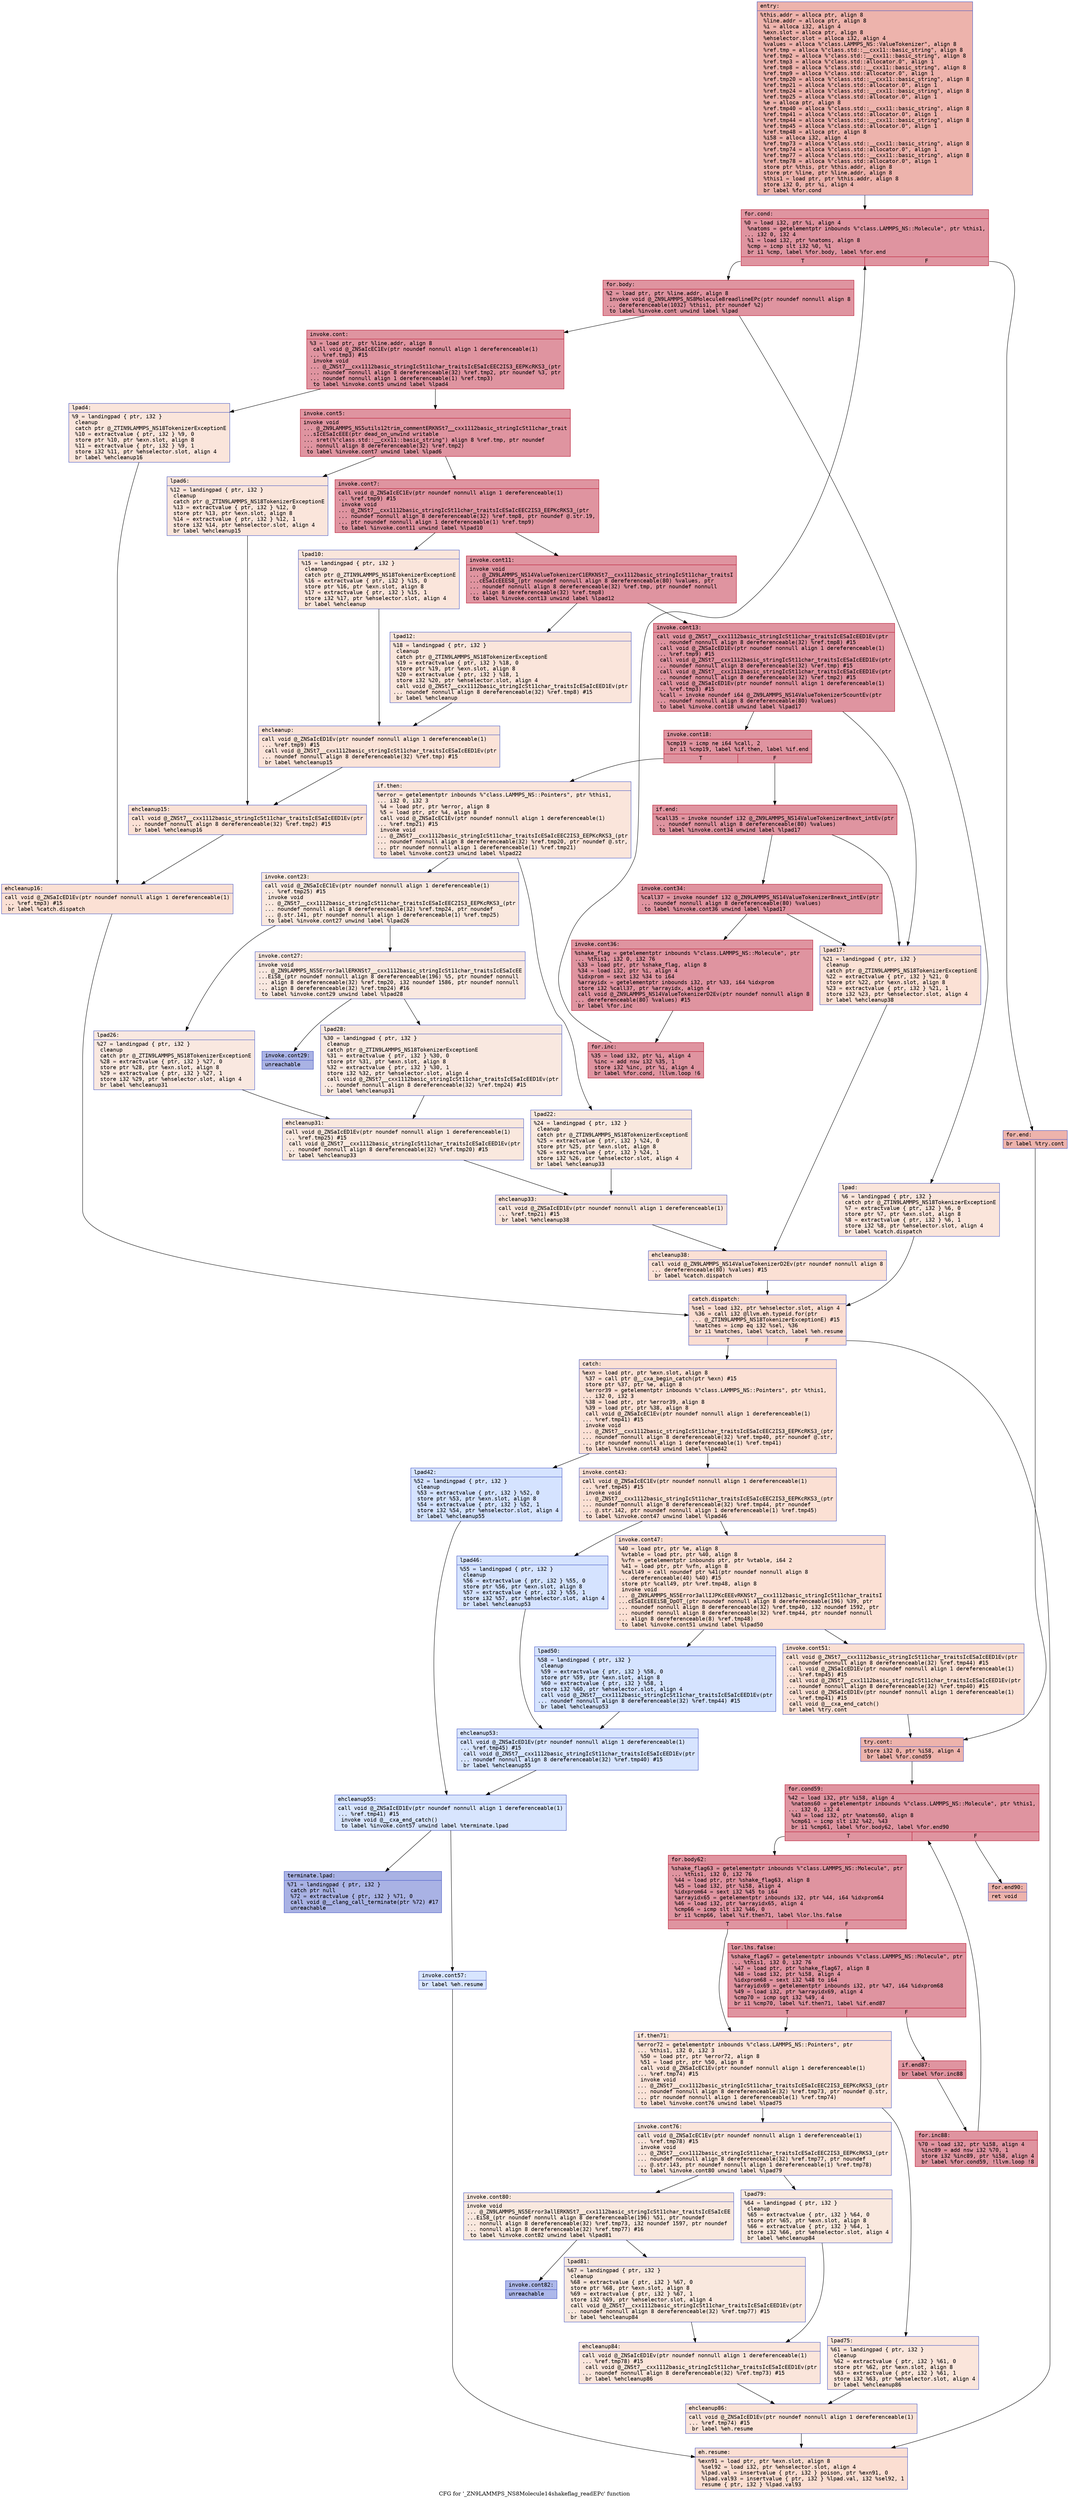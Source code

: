 digraph "CFG for '_ZN9LAMMPS_NS8Molecule14shakeflag_readEPc' function" {
	label="CFG for '_ZN9LAMMPS_NS8Molecule14shakeflag_readEPc' function";

	Node0x558e60a85a40 [shape=record,color="#3d50c3ff", style=filled, fillcolor="#d6524470" fontname="Courier",label="{entry:\l|  %this.addr = alloca ptr, align 8\l  %line.addr = alloca ptr, align 8\l  %i = alloca i32, align 4\l  %exn.slot = alloca ptr, align 8\l  %ehselector.slot = alloca i32, align 4\l  %values = alloca %\"class.LAMMPS_NS::ValueTokenizer\", align 8\l  %ref.tmp = alloca %\"class.std::__cxx11::basic_string\", align 8\l  %ref.tmp2 = alloca %\"class.std::__cxx11::basic_string\", align 8\l  %ref.tmp3 = alloca %\"class.std::allocator.0\", align 1\l  %ref.tmp8 = alloca %\"class.std::__cxx11::basic_string\", align 8\l  %ref.tmp9 = alloca %\"class.std::allocator.0\", align 1\l  %ref.tmp20 = alloca %\"class.std::__cxx11::basic_string\", align 8\l  %ref.tmp21 = alloca %\"class.std::allocator.0\", align 1\l  %ref.tmp24 = alloca %\"class.std::__cxx11::basic_string\", align 8\l  %ref.tmp25 = alloca %\"class.std::allocator.0\", align 1\l  %e = alloca ptr, align 8\l  %ref.tmp40 = alloca %\"class.std::__cxx11::basic_string\", align 8\l  %ref.tmp41 = alloca %\"class.std::allocator.0\", align 1\l  %ref.tmp44 = alloca %\"class.std::__cxx11::basic_string\", align 8\l  %ref.tmp45 = alloca %\"class.std::allocator.0\", align 1\l  %ref.tmp48 = alloca ptr, align 8\l  %i58 = alloca i32, align 4\l  %ref.tmp73 = alloca %\"class.std::__cxx11::basic_string\", align 8\l  %ref.tmp74 = alloca %\"class.std::allocator.0\", align 1\l  %ref.tmp77 = alloca %\"class.std::__cxx11::basic_string\", align 8\l  %ref.tmp78 = alloca %\"class.std::allocator.0\", align 1\l  store ptr %this, ptr %this.addr, align 8\l  store ptr %line, ptr %line.addr, align 8\l  %this1 = load ptr, ptr %this.addr, align 8\l  store i32 0, ptr %i, align 4\l  br label %for.cond\l}"];
	Node0x558e60a85a40 -> Node0x558e60a8ee50[tooltip="entry -> for.cond\nProbability 100.00%" ];
	Node0x558e60a8ee50 [shape=record,color="#b70d28ff", style=filled, fillcolor="#b70d2870" fontname="Courier",label="{for.cond:\l|  %0 = load i32, ptr %i, align 4\l  %natoms = getelementptr inbounds %\"class.LAMMPS_NS::Molecule\", ptr %this1,\l... i32 0, i32 4\l  %1 = load i32, ptr %natoms, align 8\l  %cmp = icmp slt i32 %0, %1\l  br i1 %cmp, label %for.body, label %for.end\l|{<s0>T|<s1>F}}"];
	Node0x558e60a8ee50:s0 -> Node0x558e60a8f1d0[tooltip="for.cond -> for.body\nProbability 96.88%" ];
	Node0x558e60a8ee50:s1 -> Node0x558e60a8f250[tooltip="for.cond -> for.end\nProbability 3.12%" ];
	Node0x558e60a8f1d0 [shape=record,color="#b70d28ff", style=filled, fillcolor="#b70d2870" fontname="Courier",label="{for.body:\l|  %2 = load ptr, ptr %line.addr, align 8\l  invoke void @_ZN9LAMMPS_NS8Molecule8readlineEPc(ptr noundef nonnull align 8\l... dereferenceable(1032) %this1, ptr noundef %2)\l          to label %invoke.cont unwind label %lpad\l}"];
	Node0x558e60a8f1d0 -> Node0x558e60a8f420[tooltip="for.body -> invoke.cont\nProbability 100.00%" ];
	Node0x558e60a8f1d0 -> Node0x558e60a8f4a0[tooltip="for.body -> lpad\nProbability 0.00%" ];
	Node0x558e60a8f420 [shape=record,color="#b70d28ff", style=filled, fillcolor="#b70d2870" fontname="Courier",label="{invoke.cont:\l|  %3 = load ptr, ptr %line.addr, align 8\l  call void @_ZNSaIcEC1Ev(ptr noundef nonnull align 1 dereferenceable(1)\l... %ref.tmp3) #15\l  invoke void\l... @_ZNSt7__cxx1112basic_stringIcSt11char_traitsIcESaIcEEC2IS3_EEPKcRKS3_(ptr\l... noundef nonnull align 8 dereferenceable(32) %ref.tmp2, ptr noundef %3, ptr\l... noundef nonnull align 1 dereferenceable(1) %ref.tmp3)\l          to label %invoke.cont5 unwind label %lpad4\l}"];
	Node0x558e60a8f420 -> Node0x558e60a8f890[tooltip="invoke.cont -> invoke.cont5\nProbability 100.00%" ];
	Node0x558e60a8f420 -> Node0x558e60a8f8e0[tooltip="invoke.cont -> lpad4\nProbability 0.00%" ];
	Node0x558e60a8f890 [shape=record,color="#b70d28ff", style=filled, fillcolor="#b70d2870" fontname="Courier",label="{invoke.cont5:\l|  invoke void\l... @_ZN9LAMMPS_NS5utils12trim_commentERKNSt7__cxx1112basic_stringIcSt11char_trait\l...sIcESaIcEEE(ptr dead_on_unwind writable\l... sret(%\"class.std::__cxx11::basic_string\") align 8 %ref.tmp, ptr noundef\l... nonnull align 8 dereferenceable(32) %ref.tmp2)\l          to label %invoke.cont7 unwind label %lpad6\l}"];
	Node0x558e60a8f890 -> Node0x558e60a8f840[tooltip="invoke.cont5 -> invoke.cont7\nProbability 100.00%" ];
	Node0x558e60a8f890 -> Node0x558e60a8fb50[tooltip="invoke.cont5 -> lpad6\nProbability 0.00%" ];
	Node0x558e60a8f840 [shape=record,color="#b70d28ff", style=filled, fillcolor="#b70d2870" fontname="Courier",label="{invoke.cont7:\l|  call void @_ZNSaIcEC1Ev(ptr noundef nonnull align 1 dereferenceable(1)\l... %ref.tmp9) #15\l  invoke void\l... @_ZNSt7__cxx1112basic_stringIcSt11char_traitsIcESaIcEEC2IS3_EEPKcRKS3_(ptr\l... noundef nonnull align 8 dereferenceable(32) %ref.tmp8, ptr noundef @.str.19,\l... ptr noundef nonnull align 1 dereferenceable(1) %ref.tmp9)\l          to label %invoke.cont11 unwind label %lpad10\l}"];
	Node0x558e60a8f840 -> Node0x558e60a8ff20[tooltip="invoke.cont7 -> invoke.cont11\nProbability 100.00%" ];
	Node0x558e60a8f840 -> Node0x558e60a8ffa0[tooltip="invoke.cont7 -> lpad10\nProbability 0.00%" ];
	Node0x558e60a8ff20 [shape=record,color="#b70d28ff", style=filled, fillcolor="#b70d2870" fontname="Courier",label="{invoke.cont11:\l|  invoke void\l... @_ZN9LAMMPS_NS14ValueTokenizerC1ERKNSt7__cxx1112basic_stringIcSt11char_traitsI\l...cESaIcEEES8_(ptr noundef nonnull align 8 dereferenceable(80) %values, ptr\l... noundef nonnull align 8 dereferenceable(32) %ref.tmp, ptr noundef nonnull\l... align 8 dereferenceable(32) %ref.tmp8)\l          to label %invoke.cont13 unwind label %lpad12\l}"];
	Node0x558e60a8ff20 -> Node0x558e60a8fed0[tooltip="invoke.cont11 -> invoke.cont13\nProbability 100.00%" ];
	Node0x558e60a8ff20 -> Node0x558e60a90230[tooltip="invoke.cont11 -> lpad12\nProbability 0.00%" ];
	Node0x558e60a8fed0 [shape=record,color="#b70d28ff", style=filled, fillcolor="#b70d2870" fontname="Courier",label="{invoke.cont13:\l|  call void @_ZNSt7__cxx1112basic_stringIcSt11char_traitsIcESaIcEED1Ev(ptr\l... noundef nonnull align 8 dereferenceable(32) %ref.tmp8) #15\l  call void @_ZNSaIcED1Ev(ptr noundef nonnull align 1 dereferenceable(1)\l... %ref.tmp9) #15\l  call void @_ZNSt7__cxx1112basic_stringIcSt11char_traitsIcESaIcEED1Ev(ptr\l... noundef nonnull align 8 dereferenceable(32) %ref.tmp) #15\l  call void @_ZNSt7__cxx1112basic_stringIcSt11char_traitsIcESaIcEED1Ev(ptr\l... noundef nonnull align 8 dereferenceable(32) %ref.tmp2) #15\l  call void @_ZNSaIcED1Ev(ptr noundef nonnull align 1 dereferenceable(1)\l... %ref.tmp3) #15\l  %call = invoke noundef i64 @_ZN9LAMMPS_NS14ValueTokenizer5countEv(ptr\l... noundef nonnull align 8 dereferenceable(80) %values)\l          to label %invoke.cont18 unwind label %lpad17\l}"];
	Node0x558e60a8fed0 -> Node0x558e60a909d0[tooltip="invoke.cont13 -> invoke.cont18\nProbability 100.00%" ];
	Node0x558e60a8fed0 -> Node0x558e60a90a50[tooltip="invoke.cont13 -> lpad17\nProbability 0.00%" ];
	Node0x558e60a909d0 [shape=record,color="#b70d28ff", style=filled, fillcolor="#b70d2870" fontname="Courier",label="{invoke.cont18:\l|  %cmp19 = icmp ne i64 %call, 2\l  br i1 %cmp19, label %if.then, label %if.end\l|{<s0>T|<s1>F}}"];
	Node0x558e60a909d0:s0 -> Node0x558e60a8e5f0[tooltip="invoke.cont18 -> if.then\nProbability 0.00%" ];
	Node0x558e60a909d0:s1 -> Node0x558e60a8e660[tooltip="invoke.cont18 -> if.end\nProbability 100.00%" ];
	Node0x558e60a8e5f0 [shape=record,color="#3d50c3ff", style=filled, fillcolor="#f4c5ad70" fontname="Courier",label="{if.then:\l|  %error = getelementptr inbounds %\"class.LAMMPS_NS::Pointers\", ptr %this1,\l... i32 0, i32 3\l  %4 = load ptr, ptr %error, align 8\l  %5 = load ptr, ptr %4, align 8\l  call void @_ZNSaIcEC1Ev(ptr noundef nonnull align 1 dereferenceable(1)\l... %ref.tmp21) #15\l  invoke void\l... @_ZNSt7__cxx1112basic_stringIcSt11char_traitsIcESaIcEEC2IS3_EEPKcRKS3_(ptr\l... noundef nonnull align 8 dereferenceable(32) %ref.tmp20, ptr noundef @.str,\l... ptr noundef nonnull align 1 dereferenceable(1) %ref.tmp21)\l          to label %invoke.cont23 unwind label %lpad22\l}"];
	Node0x558e60a8e5f0 -> Node0x558e60a914d0[tooltip="if.then -> invoke.cont23\nProbability 50.00%" ];
	Node0x558e60a8e5f0 -> Node0x558e60a91520[tooltip="if.then -> lpad22\nProbability 50.00%" ];
	Node0x558e60a914d0 [shape=record,color="#3d50c3ff", style=filled, fillcolor="#f2cab570" fontname="Courier",label="{invoke.cont23:\l|  call void @_ZNSaIcEC1Ev(ptr noundef nonnull align 1 dereferenceable(1)\l... %ref.tmp25) #15\l  invoke void\l... @_ZNSt7__cxx1112basic_stringIcSt11char_traitsIcESaIcEEC2IS3_EEPKcRKS3_(ptr\l... noundef nonnull align 8 dereferenceable(32) %ref.tmp24, ptr noundef\l... @.str.141, ptr noundef nonnull align 1 dereferenceable(1) %ref.tmp25)\l          to label %invoke.cont27 unwind label %lpad26\l}"];
	Node0x558e60a914d0 -> Node0x558e60a91870[tooltip="invoke.cont23 -> invoke.cont27\nProbability 50.00%" ];
	Node0x558e60a914d0 -> Node0x558e60a918c0[tooltip="invoke.cont23 -> lpad26\nProbability 50.00%" ];
	Node0x558e60a91870 [shape=record,color="#3d50c3ff", style=filled, fillcolor="#f1ccb870" fontname="Courier",label="{invoke.cont27:\l|  invoke void\l... @_ZN9LAMMPS_NS5Error3allERKNSt7__cxx1112basic_stringIcSt11char_traitsIcESaIcEE\l...EiS8_(ptr noundef nonnull align 8 dereferenceable(196) %5, ptr noundef nonnull\l... align 8 dereferenceable(32) %ref.tmp20, i32 noundef 1586, ptr noundef nonnull\l... align 8 dereferenceable(32) %ref.tmp24) #16\l          to label %invoke.cont29 unwind label %lpad28\l}"];
	Node0x558e60a91870 -> Node0x558e60a91820[tooltip="invoke.cont27 -> invoke.cont29\nProbability 0.00%" ];
	Node0x558e60a91870 -> Node0x558e60a91bb0[tooltip="invoke.cont27 -> lpad28\nProbability 100.00%" ];
	Node0x558e60a91820 [shape=record,color="#3d50c3ff", style=filled, fillcolor="#3d50c370" fontname="Courier",label="{invoke.cont29:\l|  unreachable\l}"];
	Node0x558e60a8f4a0 [shape=record,color="#3d50c3ff", style=filled, fillcolor="#f4c5ad70" fontname="Courier",label="{lpad:\l|  %6 = landingpad \{ ptr, i32 \}\l          catch ptr @_ZTIN9LAMMPS_NS18TokenizerExceptionE\l  %7 = extractvalue \{ ptr, i32 \} %6, 0\l  store ptr %7, ptr %exn.slot, align 8\l  %8 = extractvalue \{ ptr, i32 \} %6, 1\l  store i32 %8, ptr %ehselector.slot, align 4\l  br label %catch.dispatch\l}"];
	Node0x558e60a8f4a0 -> Node0x558e60a921f0[tooltip="lpad -> catch.dispatch\nProbability 100.00%" ];
	Node0x558e60a8f8e0 [shape=record,color="#3d50c3ff", style=filled, fillcolor="#f4c5ad70" fontname="Courier",label="{lpad4:\l|  %9 = landingpad \{ ptr, i32 \}\l          cleanup\l          catch ptr @_ZTIN9LAMMPS_NS18TokenizerExceptionE\l  %10 = extractvalue \{ ptr, i32 \} %9, 0\l  store ptr %10, ptr %exn.slot, align 8\l  %11 = extractvalue \{ ptr, i32 \} %9, 1\l  store i32 %11, ptr %ehselector.slot, align 4\l  br label %ehcleanup16\l}"];
	Node0x558e60a8f8e0 -> Node0x558e60a92520[tooltip="lpad4 -> ehcleanup16\nProbability 100.00%" ];
	Node0x558e60a8fb50 [shape=record,color="#3d50c3ff", style=filled, fillcolor="#f4c5ad70" fontname="Courier",label="{lpad6:\l|  %12 = landingpad \{ ptr, i32 \}\l          cleanup\l          catch ptr @_ZTIN9LAMMPS_NS18TokenizerExceptionE\l  %13 = extractvalue \{ ptr, i32 \} %12, 0\l  store ptr %13, ptr %exn.slot, align 8\l  %14 = extractvalue \{ ptr, i32 \} %12, 1\l  store i32 %14, ptr %ehselector.slot, align 4\l  br label %ehcleanup15\l}"];
	Node0x558e60a8fb50 -> Node0x558e60a92850[tooltip="lpad6 -> ehcleanup15\nProbability 100.00%" ];
	Node0x558e60a8ffa0 [shape=record,color="#3d50c3ff", style=filled, fillcolor="#f4c5ad70" fontname="Courier",label="{lpad10:\l|  %15 = landingpad \{ ptr, i32 \}\l          cleanup\l          catch ptr @_ZTIN9LAMMPS_NS18TokenizerExceptionE\l  %16 = extractvalue \{ ptr, i32 \} %15, 0\l  store ptr %16, ptr %exn.slot, align 8\l  %17 = extractvalue \{ ptr, i32 \} %15, 1\l  store i32 %17, ptr %ehselector.slot, align 4\l  br label %ehcleanup\l}"];
	Node0x558e60a8ffa0 -> Node0x558e60a92bf0[tooltip="lpad10 -> ehcleanup\nProbability 100.00%" ];
	Node0x558e60a90230 [shape=record,color="#3d50c3ff", style=filled, fillcolor="#f4c5ad70" fontname="Courier",label="{lpad12:\l|  %18 = landingpad \{ ptr, i32 \}\l          cleanup\l          catch ptr @_ZTIN9LAMMPS_NS18TokenizerExceptionE\l  %19 = extractvalue \{ ptr, i32 \} %18, 0\l  store ptr %19, ptr %exn.slot, align 8\l  %20 = extractvalue \{ ptr, i32 \} %18, 1\l  store i32 %20, ptr %ehselector.slot, align 4\l  call void @_ZNSt7__cxx1112basic_stringIcSt11char_traitsIcESaIcEED1Ev(ptr\l... noundef nonnull align 8 dereferenceable(32) %ref.tmp8) #15\l  br label %ehcleanup\l}"];
	Node0x558e60a90230 -> Node0x558e60a92bf0[tooltip="lpad12 -> ehcleanup\nProbability 100.00%" ];
	Node0x558e60a92bf0 [shape=record,color="#3d50c3ff", style=filled, fillcolor="#f6bfa670" fontname="Courier",label="{ehcleanup:\l|  call void @_ZNSaIcED1Ev(ptr noundef nonnull align 1 dereferenceable(1)\l... %ref.tmp9) #15\l  call void @_ZNSt7__cxx1112basic_stringIcSt11char_traitsIcESaIcEED1Ev(ptr\l... noundef nonnull align 8 dereferenceable(32) %ref.tmp) #15\l  br label %ehcleanup15\l}"];
	Node0x558e60a92bf0 -> Node0x558e60a92850[tooltip="ehcleanup -> ehcleanup15\nProbability 100.00%" ];
	Node0x558e60a92850 [shape=record,color="#3d50c3ff", style=filled, fillcolor="#f7bca170" fontname="Courier",label="{ehcleanup15:\l|  call void @_ZNSt7__cxx1112basic_stringIcSt11char_traitsIcESaIcEED1Ev(ptr\l... noundef nonnull align 8 dereferenceable(32) %ref.tmp2) #15\l  br label %ehcleanup16\l}"];
	Node0x558e60a92850 -> Node0x558e60a92520[tooltip="ehcleanup15 -> ehcleanup16\nProbability 100.00%" ];
	Node0x558e60a92520 [shape=record,color="#3d50c3ff", style=filled, fillcolor="#f7b99e70" fontname="Courier",label="{ehcleanup16:\l|  call void @_ZNSaIcED1Ev(ptr noundef nonnull align 1 dereferenceable(1)\l... %ref.tmp3) #15\l  br label %catch.dispatch\l}"];
	Node0x558e60a92520 -> Node0x558e60a921f0[tooltip="ehcleanup16 -> catch.dispatch\nProbability 100.00%" ];
	Node0x558e60a90a50 [shape=record,color="#3d50c3ff", style=filled, fillcolor="#f7bca170" fontname="Courier",label="{lpad17:\l|  %21 = landingpad \{ ptr, i32 \}\l          cleanup\l          catch ptr @_ZTIN9LAMMPS_NS18TokenizerExceptionE\l  %22 = extractvalue \{ ptr, i32 \} %21, 0\l  store ptr %22, ptr %exn.slot, align 8\l  %23 = extractvalue \{ ptr, i32 \} %21, 1\l  store i32 %23, ptr %ehselector.slot, align 4\l  br label %ehcleanup38\l}"];
	Node0x558e60a90a50 -> Node0x558e60a93990[tooltip="lpad17 -> ehcleanup38\nProbability 100.00%" ];
	Node0x558e60a91520 [shape=record,color="#3d50c3ff", style=filled, fillcolor="#f2cab570" fontname="Courier",label="{lpad22:\l|  %24 = landingpad \{ ptr, i32 \}\l          cleanup\l          catch ptr @_ZTIN9LAMMPS_NS18TokenizerExceptionE\l  %25 = extractvalue \{ ptr, i32 \} %24, 0\l  store ptr %25, ptr %exn.slot, align 8\l  %26 = extractvalue \{ ptr, i32 \} %24, 1\l  store i32 %26, ptr %ehselector.slot, align 4\l  br label %ehcleanup33\l}"];
	Node0x558e60a91520 -> Node0x558e60a93d30[tooltip="lpad22 -> ehcleanup33\nProbability 100.00%" ];
	Node0x558e60a918c0 [shape=record,color="#3d50c3ff", style=filled, fillcolor="#f1ccb870" fontname="Courier",label="{lpad26:\l|  %27 = landingpad \{ ptr, i32 \}\l          cleanup\l          catch ptr @_ZTIN9LAMMPS_NS18TokenizerExceptionE\l  %28 = extractvalue \{ ptr, i32 \} %27, 0\l  store ptr %28, ptr %exn.slot, align 8\l  %29 = extractvalue \{ ptr, i32 \} %27, 1\l  store i32 %29, ptr %ehselector.slot, align 4\l  br label %ehcleanup31\l}"];
	Node0x558e60a918c0 -> Node0x558e60a940d0[tooltip="lpad26 -> ehcleanup31\nProbability 100.00%" ];
	Node0x558e60a91bb0 [shape=record,color="#3d50c3ff", style=filled, fillcolor="#f1ccb870" fontname="Courier",label="{lpad28:\l|  %30 = landingpad \{ ptr, i32 \}\l          cleanup\l          catch ptr @_ZTIN9LAMMPS_NS18TokenizerExceptionE\l  %31 = extractvalue \{ ptr, i32 \} %30, 0\l  store ptr %31, ptr %exn.slot, align 8\l  %32 = extractvalue \{ ptr, i32 \} %30, 1\l  store i32 %32, ptr %ehselector.slot, align 4\l  call void @_ZNSt7__cxx1112basic_stringIcSt11char_traitsIcESaIcEED1Ev(ptr\l... noundef nonnull align 8 dereferenceable(32) %ref.tmp24) #15\l  br label %ehcleanup31\l}"];
	Node0x558e60a91bb0 -> Node0x558e60a940d0[tooltip="lpad28 -> ehcleanup31\nProbability 100.00%" ];
	Node0x558e60a940d0 [shape=record,color="#3d50c3ff", style=filled, fillcolor="#f2cab570" fontname="Courier",label="{ehcleanup31:\l|  call void @_ZNSaIcED1Ev(ptr noundef nonnull align 1 dereferenceable(1)\l... %ref.tmp25) #15\l  call void @_ZNSt7__cxx1112basic_stringIcSt11char_traitsIcESaIcEED1Ev(ptr\l... noundef nonnull align 8 dereferenceable(32) %ref.tmp20) #15\l  br label %ehcleanup33\l}"];
	Node0x558e60a940d0 -> Node0x558e60a93d30[tooltip="ehcleanup31 -> ehcleanup33\nProbability 100.00%" ];
	Node0x558e60a93d30 [shape=record,color="#3d50c3ff", style=filled, fillcolor="#f4c5ad70" fontname="Courier",label="{ehcleanup33:\l|  call void @_ZNSaIcED1Ev(ptr noundef nonnull align 1 dereferenceable(1)\l... %ref.tmp21) #15\l  br label %ehcleanup38\l}"];
	Node0x558e60a93d30 -> Node0x558e60a93990[tooltip="ehcleanup33 -> ehcleanup38\nProbability 100.00%" ];
	Node0x558e60a8e660 [shape=record,color="#b70d28ff", style=filled, fillcolor="#b70d2870" fontname="Courier",label="{if.end:\l|  %call35 = invoke noundef i32 @_ZN9LAMMPS_NS14ValueTokenizer8next_intEv(ptr\l... noundef nonnull align 8 dereferenceable(80) %values)\l          to label %invoke.cont34 unwind label %lpad17\l}"];
	Node0x558e60a8e660 -> Node0x558e60a94a00[tooltip="if.end -> invoke.cont34\nProbability 100.00%" ];
	Node0x558e60a8e660 -> Node0x558e60a90a50[tooltip="if.end -> lpad17\nProbability 0.00%" ];
	Node0x558e60a94a00 [shape=record,color="#b70d28ff", style=filled, fillcolor="#b70d2870" fontname="Courier",label="{invoke.cont34:\l|  %call37 = invoke noundef i32 @_ZN9LAMMPS_NS14ValueTokenizer8next_intEv(ptr\l... noundef nonnull align 8 dereferenceable(80) %values)\l          to label %invoke.cont36 unwind label %lpad17\l}"];
	Node0x558e60a94a00 -> Node0x558e60a94b80[tooltip="invoke.cont34 -> invoke.cont36\nProbability 100.00%" ];
	Node0x558e60a94a00 -> Node0x558e60a90a50[tooltip="invoke.cont34 -> lpad17\nProbability 0.00%" ];
	Node0x558e60a94b80 [shape=record,color="#b70d28ff", style=filled, fillcolor="#b70d2870" fontname="Courier",label="{invoke.cont36:\l|  %shake_flag = getelementptr inbounds %\"class.LAMMPS_NS::Molecule\", ptr\l... %this1, i32 0, i32 76\l  %33 = load ptr, ptr %shake_flag, align 8\l  %34 = load i32, ptr %i, align 4\l  %idxprom = sext i32 %34 to i64\l  %arrayidx = getelementptr inbounds i32, ptr %33, i64 %idxprom\l  store i32 %call37, ptr %arrayidx, align 4\l  call void @_ZN9LAMMPS_NS14ValueTokenizerD2Ev(ptr noundef nonnull align 8\l... dereferenceable(80) %values) #15\l  br label %for.inc\l}"];
	Node0x558e60a94b80 -> Node0x558e60a952a0[tooltip="invoke.cont36 -> for.inc\nProbability 100.00%" ];
	Node0x558e60a952a0 [shape=record,color="#b70d28ff", style=filled, fillcolor="#b70d2870" fontname="Courier",label="{for.inc:\l|  %35 = load i32, ptr %i, align 4\l  %inc = add nsw i32 %35, 1\l  store i32 %inc, ptr %i, align 4\l  br label %for.cond, !llvm.loop !6\l}"];
	Node0x558e60a952a0 -> Node0x558e60a8ee50[tooltip="for.inc -> for.cond\nProbability 100.00%" ];
	Node0x558e60a93990 [shape=record,color="#3d50c3ff", style=filled, fillcolor="#f7b99e70" fontname="Courier",label="{ehcleanup38:\l|  call void @_ZN9LAMMPS_NS14ValueTokenizerD2Ev(ptr noundef nonnull align 8\l... dereferenceable(80) %values) #15\l  br label %catch.dispatch\l}"];
	Node0x558e60a93990 -> Node0x558e60a921f0[tooltip="ehcleanup38 -> catch.dispatch\nProbability 100.00%" ];
	Node0x558e60a921f0 [shape=record,color="#3d50c3ff", style=filled, fillcolor="#f7b39670" fontname="Courier",label="{catch.dispatch:\l|  %sel = load i32, ptr %ehselector.slot, align 4\l  %36 = call i32 @llvm.eh.typeid.for(ptr\l... @_ZTIN9LAMMPS_NS18TokenizerExceptionE) #15\l  %matches = icmp eq i32 %sel, %36\l  br i1 %matches, label %catch, label %eh.resume\l|{<s0>T|<s1>F}}"];
	Node0x558e60a921f0:s0 -> Node0x558e60a95a80[tooltip="catch.dispatch -> catch\nProbability 50.00%" ];
	Node0x558e60a921f0:s1 -> Node0x558e60a95af0[tooltip="catch.dispatch -> eh.resume\nProbability 50.00%" ];
	Node0x558e60a95a80 [shape=record,color="#3d50c3ff", style=filled, fillcolor="#f7b99e70" fontname="Courier",label="{catch:\l|  %exn = load ptr, ptr %exn.slot, align 8\l  %37 = call ptr @__cxa_begin_catch(ptr %exn) #15\l  store ptr %37, ptr %e, align 8\l  %error39 = getelementptr inbounds %\"class.LAMMPS_NS::Pointers\", ptr %this1,\l... i32 0, i32 3\l  %38 = load ptr, ptr %error39, align 8\l  %39 = load ptr, ptr %38, align 8\l  call void @_ZNSaIcEC1Ev(ptr noundef nonnull align 1 dereferenceable(1)\l... %ref.tmp41) #15\l  invoke void\l... @_ZNSt7__cxx1112basic_stringIcSt11char_traitsIcESaIcEEC2IS3_EEPKcRKS3_(ptr\l... noundef nonnull align 8 dereferenceable(32) %ref.tmp40, ptr noundef @.str,\l... ptr noundef nonnull align 1 dereferenceable(1) %ref.tmp41)\l          to label %invoke.cont43 unwind label %lpad42\l}"];
	Node0x558e60a95a80 -> Node0x558e60a961a0[tooltip="catch -> invoke.cont43\nProbability 100.00%" ];
	Node0x558e60a95a80 -> Node0x558e60a961f0[tooltip="catch -> lpad42\nProbability 0.00%" ];
	Node0x558e60a961a0 [shape=record,color="#3d50c3ff", style=filled, fillcolor="#f7b99e70" fontname="Courier",label="{invoke.cont43:\l|  call void @_ZNSaIcEC1Ev(ptr noundef nonnull align 1 dereferenceable(1)\l... %ref.tmp45) #15\l  invoke void\l... @_ZNSt7__cxx1112basic_stringIcSt11char_traitsIcESaIcEEC2IS3_EEPKcRKS3_(ptr\l... noundef nonnull align 8 dereferenceable(32) %ref.tmp44, ptr noundef\l... @.str.142, ptr noundef nonnull align 1 dereferenceable(1) %ref.tmp45)\l          to label %invoke.cont47 unwind label %lpad46\l}"];
	Node0x558e60a961a0 -> Node0x558e60a964e0[tooltip="invoke.cont43 -> invoke.cont47\nProbability 100.00%" ];
	Node0x558e60a961a0 -> Node0x558e60a96530[tooltip="invoke.cont43 -> lpad46\nProbability 0.00%" ];
	Node0x558e60a964e0 [shape=record,color="#3d50c3ff", style=filled, fillcolor="#f7b99e70" fontname="Courier",label="{invoke.cont47:\l|  %40 = load ptr, ptr %e, align 8\l  %vtable = load ptr, ptr %40, align 8\l  %vfn = getelementptr inbounds ptr, ptr %vtable, i64 2\l  %41 = load ptr, ptr %vfn, align 8\l  %call49 = call noundef ptr %41(ptr noundef nonnull align 8\l... dereferenceable(40) %40) #15\l  store ptr %call49, ptr %ref.tmp48, align 8\l  invoke void\l... @_ZN9LAMMPS_NS5Error3allIJPKcEEEvRKNSt7__cxx1112basic_stringIcSt11char_traitsI\l...cESaIcEEEiSB_DpOT_(ptr noundef nonnull align 8 dereferenceable(196) %39, ptr\l... noundef nonnull align 8 dereferenceable(32) %ref.tmp40, i32 noundef 1592, ptr\l... noundef nonnull align 8 dereferenceable(32) %ref.tmp44, ptr noundef nonnull\l... align 8 dereferenceable(8) %ref.tmp48)\l          to label %invoke.cont51 unwind label %lpad50\l}"];
	Node0x558e60a964e0 -> Node0x558e60a96b70[tooltip="invoke.cont47 -> invoke.cont51\nProbability 100.00%" ];
	Node0x558e60a964e0 -> Node0x558e60a96bf0[tooltip="invoke.cont47 -> lpad50\nProbability 0.00%" ];
	Node0x558e60a96b70 [shape=record,color="#3d50c3ff", style=filled, fillcolor="#f7b99e70" fontname="Courier",label="{invoke.cont51:\l|  call void @_ZNSt7__cxx1112basic_stringIcSt11char_traitsIcESaIcEED1Ev(ptr\l... noundef nonnull align 8 dereferenceable(32) %ref.tmp44) #15\l  call void @_ZNSaIcED1Ev(ptr noundef nonnull align 1 dereferenceable(1)\l... %ref.tmp45) #15\l  call void @_ZNSt7__cxx1112basic_stringIcSt11char_traitsIcESaIcEED1Ev(ptr\l... noundef nonnull align 8 dereferenceable(32) %ref.tmp40) #15\l  call void @_ZNSaIcED1Ev(ptr noundef nonnull align 1 dereferenceable(1)\l... %ref.tmp41) #15\l  call void @__cxa_end_catch()\l  br label %try.cont\l}"];
	Node0x558e60a96b70 -> Node0x558e60a974c0[tooltip="invoke.cont51 -> try.cont\nProbability 100.00%" ];
	Node0x558e60a974c0 [shape=record,color="#3d50c3ff", style=filled, fillcolor="#d6524470" fontname="Courier",label="{try.cont:\l|  store i32 0, ptr %i58, align 4\l  br label %for.cond59\l}"];
	Node0x558e60a974c0 -> Node0x558e60a975b0[tooltip="try.cont -> for.cond59\nProbability 100.00%" ];
	Node0x558e60a975b0 [shape=record,color="#b70d28ff", style=filled, fillcolor="#b70d2870" fontname="Courier",label="{for.cond59:\l|  %42 = load i32, ptr %i58, align 4\l  %natoms60 = getelementptr inbounds %\"class.LAMMPS_NS::Molecule\", ptr %this1,\l... i32 0, i32 4\l  %43 = load i32, ptr %natoms60, align 8\l  %cmp61 = icmp slt i32 %42, %43\l  br i1 %cmp61, label %for.body62, label %for.end90\l|{<s0>T|<s1>F}}"];
	Node0x558e60a975b0:s0 -> Node0x558e60a97920[tooltip="for.cond59 -> for.body62\nProbability 96.88%" ];
	Node0x558e60a975b0:s1 -> Node0x558e60a979a0[tooltip="for.cond59 -> for.end90\nProbability 3.12%" ];
	Node0x558e60a97920 [shape=record,color="#b70d28ff", style=filled, fillcolor="#b70d2870" fontname="Courier",label="{for.body62:\l|  %shake_flag63 = getelementptr inbounds %\"class.LAMMPS_NS::Molecule\", ptr\l... %this1, i32 0, i32 76\l  %44 = load ptr, ptr %shake_flag63, align 8\l  %45 = load i32, ptr %i58, align 4\l  %idxprom64 = sext i32 %45 to i64\l  %arrayidx65 = getelementptr inbounds i32, ptr %44, i64 %idxprom64\l  %46 = load i32, ptr %arrayidx65, align 4\l  %cmp66 = icmp slt i32 %46, 0\l  br i1 %cmp66, label %if.then71, label %lor.lhs.false\l|{<s0>T|<s1>F}}"];
	Node0x558e60a97920:s0 -> Node0x558e60a90e50[tooltip="for.body62 -> if.then71\nProbability 0.00%" ];
	Node0x558e60a97920:s1 -> Node0x558e60a90ed0[tooltip="for.body62 -> lor.lhs.false\nProbability 100.00%" ];
	Node0x558e60a90ed0 [shape=record,color="#b70d28ff", style=filled, fillcolor="#b70d2870" fontname="Courier",label="{lor.lhs.false:\l|  %shake_flag67 = getelementptr inbounds %\"class.LAMMPS_NS::Molecule\", ptr\l... %this1, i32 0, i32 76\l  %47 = load ptr, ptr %shake_flag67, align 8\l  %48 = load i32, ptr %i58, align 4\l  %idxprom68 = sext i32 %48 to i64\l  %arrayidx69 = getelementptr inbounds i32, ptr %47, i64 %idxprom68\l  %49 = load i32, ptr %arrayidx69, align 4\l  %cmp70 = icmp sgt i32 %49, 4\l  br i1 %cmp70, label %if.then71, label %if.end87\l|{<s0>T|<s1>F}}"];
	Node0x558e60a90ed0:s0 -> Node0x558e60a90e50[tooltip="lor.lhs.false -> if.then71\nProbability 0.00%" ];
	Node0x558e60a90ed0:s1 -> Node0x558e60a99470[tooltip="lor.lhs.false -> if.end87\nProbability 100.00%" ];
	Node0x558e60a90e50 [shape=record,color="#3d50c3ff", style=filled, fillcolor="#f6bfa670" fontname="Courier",label="{if.then71:\l|  %error72 = getelementptr inbounds %\"class.LAMMPS_NS::Pointers\", ptr\l... %this1, i32 0, i32 3\l  %50 = load ptr, ptr %error72, align 8\l  %51 = load ptr, ptr %50, align 8\l  call void @_ZNSaIcEC1Ev(ptr noundef nonnull align 1 dereferenceable(1)\l... %ref.tmp74) #15\l  invoke void\l... @_ZNSt7__cxx1112basic_stringIcSt11char_traitsIcESaIcEEC2IS3_EEPKcRKS3_(ptr\l... noundef nonnull align 8 dereferenceable(32) %ref.tmp73, ptr noundef @.str,\l... ptr noundef nonnull align 1 dereferenceable(1) %ref.tmp74)\l          to label %invoke.cont76 unwind label %lpad75\l}"];
	Node0x558e60a90e50 -> Node0x558e60a99900[tooltip="if.then71 -> invoke.cont76\nProbability 50.00%" ];
	Node0x558e60a90e50 -> Node0x558e60a99980[tooltip="if.then71 -> lpad75\nProbability 50.00%" ];
	Node0x558e60a99900 [shape=record,color="#3d50c3ff", style=filled, fillcolor="#f4c5ad70" fontname="Courier",label="{invoke.cont76:\l|  call void @_ZNSaIcEC1Ev(ptr noundef nonnull align 1 dereferenceable(1)\l... %ref.tmp78) #15\l  invoke void\l... @_ZNSt7__cxx1112basic_stringIcSt11char_traitsIcESaIcEEC2IS3_EEPKcRKS3_(ptr\l... noundef nonnull align 8 dereferenceable(32) %ref.tmp77, ptr noundef\l... @.str.143, ptr noundef nonnull align 1 dereferenceable(1) %ref.tmp78)\l          to label %invoke.cont80 unwind label %lpad79\l}"];
	Node0x558e60a99900 -> Node0x558e60a99d00[tooltip="invoke.cont76 -> invoke.cont80\nProbability 50.00%" ];
	Node0x558e60a99900 -> Node0x558e60a99d50[tooltip="invoke.cont76 -> lpad79\nProbability 50.00%" ];
	Node0x558e60a99d00 [shape=record,color="#3d50c3ff", style=filled, fillcolor="#f2cab570" fontname="Courier",label="{invoke.cont80:\l|  invoke void\l... @_ZN9LAMMPS_NS5Error3allERKNSt7__cxx1112basic_stringIcSt11char_traitsIcESaIcEE\l...EiS8_(ptr noundef nonnull align 8 dereferenceable(196) %51, ptr noundef\l... nonnull align 8 dereferenceable(32) %ref.tmp73, i32 noundef 1597, ptr noundef\l... nonnull align 8 dereferenceable(32) %ref.tmp77) #16\l          to label %invoke.cont82 unwind label %lpad81\l}"];
	Node0x558e60a99d00 -> Node0x558e60a99cb0[tooltip="invoke.cont80 -> invoke.cont82\nProbability 0.00%" ];
	Node0x558e60a99d00 -> Node0x558e60a9a070[tooltip="invoke.cont80 -> lpad81\nProbability 100.00%" ];
	Node0x558e60a99cb0 [shape=record,color="#3d50c3ff", style=filled, fillcolor="#465ecf70" fontname="Courier",label="{invoke.cont82:\l|  unreachable\l}"];
	Node0x558e60a8f250 [shape=record,color="#3d50c3ff", style=filled, fillcolor="#d6524470" fontname="Courier",label="{for.end:\l|  br label %try.cont\l}"];
	Node0x558e60a8f250 -> Node0x558e60a974c0[tooltip="for.end -> try.cont\nProbability 100.00%" ];
	Node0x558e60a961f0 [shape=record,color="#3d50c3ff", style=filled, fillcolor="#a1c0ff70" fontname="Courier",label="{lpad42:\l|  %52 = landingpad \{ ptr, i32 \}\l          cleanup\l  %53 = extractvalue \{ ptr, i32 \} %52, 0\l  store ptr %53, ptr %exn.slot, align 8\l  %54 = extractvalue \{ ptr, i32 \} %52, 1\l  store i32 %54, ptr %ehselector.slot, align 4\l  br label %ehcleanup55\l}"];
	Node0x558e60a961f0 -> Node0x558e60a9a6a0[tooltip="lpad42 -> ehcleanup55\nProbability 100.00%" ];
	Node0x558e60a96530 [shape=record,color="#3d50c3ff", style=filled, fillcolor="#a1c0ff70" fontname="Courier",label="{lpad46:\l|  %55 = landingpad \{ ptr, i32 \}\l          cleanup\l  %56 = extractvalue \{ ptr, i32 \} %55, 0\l  store ptr %56, ptr %exn.slot, align 8\l  %57 = extractvalue \{ ptr, i32 \} %55, 1\l  store i32 %57, ptr %ehselector.slot, align 4\l  br label %ehcleanup53\l}"];
	Node0x558e60a96530 -> Node0x558e60a9a9f0[tooltip="lpad46 -> ehcleanup53\nProbability 100.00%" ];
	Node0x558e60a96bf0 [shape=record,color="#3d50c3ff", style=filled, fillcolor="#a1c0ff70" fontname="Courier",label="{lpad50:\l|  %58 = landingpad \{ ptr, i32 \}\l          cleanup\l  %59 = extractvalue \{ ptr, i32 \} %58, 0\l  store ptr %59, ptr %exn.slot, align 8\l  %60 = extractvalue \{ ptr, i32 \} %58, 1\l  store i32 %60, ptr %ehselector.slot, align 4\l  call void @_ZNSt7__cxx1112basic_stringIcSt11char_traitsIcESaIcEED1Ev(ptr\l... noundef nonnull align 8 dereferenceable(32) %ref.tmp44) #15\l  br label %ehcleanup53\l}"];
	Node0x558e60a96bf0 -> Node0x558e60a9a9f0[tooltip="lpad50 -> ehcleanup53\nProbability 100.00%" ];
	Node0x558e60a9a9f0 [shape=record,color="#3d50c3ff", style=filled, fillcolor="#a5c3fe70" fontname="Courier",label="{ehcleanup53:\l|  call void @_ZNSaIcED1Ev(ptr noundef nonnull align 1 dereferenceable(1)\l... %ref.tmp45) #15\l  call void @_ZNSt7__cxx1112basic_stringIcSt11char_traitsIcESaIcEED1Ev(ptr\l... noundef nonnull align 8 dereferenceable(32) %ref.tmp40) #15\l  br label %ehcleanup55\l}"];
	Node0x558e60a9a9f0 -> Node0x558e60a9a6a0[tooltip="ehcleanup53 -> ehcleanup55\nProbability 100.00%" ];
	Node0x558e60a9a6a0 [shape=record,color="#3d50c3ff", style=filled, fillcolor="#a7c5fe70" fontname="Courier",label="{ehcleanup55:\l|  call void @_ZNSaIcED1Ev(ptr noundef nonnull align 1 dereferenceable(1)\l... %ref.tmp41) #15\l  invoke void @__cxa_end_catch()\l          to label %invoke.cont57 unwind label %terminate.lpad\l}"];
	Node0x558e60a9a6a0 -> Node0x558e60a9b2a0[tooltip="ehcleanup55 -> invoke.cont57\nProbability 100.00%" ];
	Node0x558e60a9a6a0 -> Node0x558e60a9b2f0[tooltip="ehcleanup55 -> terminate.lpad\nProbability 0.00%" ];
	Node0x558e60a9b2a0 [shape=record,color="#3d50c3ff", style=filled, fillcolor="#a7c5fe70" fontname="Courier",label="{invoke.cont57:\l|  br label %eh.resume\l}"];
	Node0x558e60a9b2a0 -> Node0x558e60a95af0[tooltip="invoke.cont57 -> eh.resume\nProbability 100.00%" ];
	Node0x558e60a99980 [shape=record,color="#3d50c3ff", style=filled, fillcolor="#f4c5ad70" fontname="Courier",label="{lpad75:\l|  %61 = landingpad \{ ptr, i32 \}\l          cleanup\l  %62 = extractvalue \{ ptr, i32 \} %61, 0\l  store ptr %62, ptr %exn.slot, align 8\l  %63 = extractvalue \{ ptr, i32 \} %61, 1\l  store i32 %63, ptr %ehselector.slot, align 4\l  br label %ehcleanup86\l}"];
	Node0x558e60a99980 -> Node0x558e60a9b780[tooltip="lpad75 -> ehcleanup86\nProbability 100.00%" ];
	Node0x558e60a99d50 [shape=record,color="#3d50c3ff", style=filled, fillcolor="#f2cab570" fontname="Courier",label="{lpad79:\l|  %64 = landingpad \{ ptr, i32 \}\l          cleanup\l  %65 = extractvalue \{ ptr, i32 \} %64, 0\l  store ptr %65, ptr %exn.slot, align 8\l  %66 = extractvalue \{ ptr, i32 \} %64, 1\l  store i32 %66, ptr %ehselector.slot, align 4\l  br label %ehcleanup84\l}"];
	Node0x558e60a99d50 -> Node0x558e60a9baf0[tooltip="lpad79 -> ehcleanup84\nProbability 100.00%" ];
	Node0x558e60a9a070 [shape=record,color="#3d50c3ff", style=filled, fillcolor="#f2cab570" fontname="Courier",label="{lpad81:\l|  %67 = landingpad \{ ptr, i32 \}\l          cleanup\l  %68 = extractvalue \{ ptr, i32 \} %67, 0\l  store ptr %68, ptr %exn.slot, align 8\l  %69 = extractvalue \{ ptr, i32 \} %67, 1\l  store i32 %69, ptr %ehselector.slot, align 4\l  call void @_ZNSt7__cxx1112basic_stringIcSt11char_traitsIcESaIcEED1Ev(ptr\l... noundef nonnull align 8 dereferenceable(32) %ref.tmp77) #15\l  br label %ehcleanup84\l}"];
	Node0x558e60a9a070 -> Node0x558e60a9baf0[tooltip="lpad81 -> ehcleanup84\nProbability 100.00%" ];
	Node0x558e60a9baf0 [shape=record,color="#3d50c3ff", style=filled, fillcolor="#f4c5ad70" fontname="Courier",label="{ehcleanup84:\l|  call void @_ZNSaIcED1Ev(ptr noundef nonnull align 1 dereferenceable(1)\l... %ref.tmp78) #15\l  call void @_ZNSt7__cxx1112basic_stringIcSt11char_traitsIcESaIcEED1Ev(ptr\l... noundef nonnull align 8 dereferenceable(32) %ref.tmp73) #15\l  br label %ehcleanup86\l}"];
	Node0x558e60a9baf0 -> Node0x558e60a9b780[tooltip="ehcleanup84 -> ehcleanup86\nProbability 100.00%" ];
	Node0x558e60a9b780 [shape=record,color="#3d50c3ff", style=filled, fillcolor="#f6bfa670" fontname="Courier",label="{ehcleanup86:\l|  call void @_ZNSaIcED1Ev(ptr noundef nonnull align 1 dereferenceable(1)\l... %ref.tmp74) #15\l  br label %eh.resume\l}"];
	Node0x558e60a9b780 -> Node0x558e60a95af0[tooltip="ehcleanup86 -> eh.resume\nProbability 100.00%" ];
	Node0x558e60a99470 [shape=record,color="#b70d28ff", style=filled, fillcolor="#b70d2870" fontname="Courier",label="{if.end87:\l|  br label %for.inc88\l}"];
	Node0x558e60a99470 -> Node0x558e60a9c410[tooltip="if.end87 -> for.inc88\nProbability 100.00%" ];
	Node0x558e60a9c410 [shape=record,color="#b70d28ff", style=filled, fillcolor="#b70d2870" fontname="Courier",label="{for.inc88:\l|  %70 = load i32, ptr %i58, align 4\l  %inc89 = add nsw i32 %70, 1\l  store i32 %inc89, ptr %i58, align 4\l  br label %for.cond59, !llvm.loop !8\l}"];
	Node0x558e60a9c410 -> Node0x558e60a975b0[tooltip="for.inc88 -> for.cond59\nProbability 100.00%" ];
	Node0x558e60a979a0 [shape=record,color="#3d50c3ff", style=filled, fillcolor="#d6524470" fontname="Courier",label="{for.end90:\l|  ret void\l}"];
	Node0x558e60a95af0 [shape=record,color="#3d50c3ff", style=filled, fillcolor="#f7b59970" fontname="Courier",label="{eh.resume:\l|  %exn91 = load ptr, ptr %exn.slot, align 8\l  %sel92 = load i32, ptr %ehselector.slot, align 4\l  %lpad.val = insertvalue \{ ptr, i32 \} poison, ptr %exn91, 0\l  %lpad.val93 = insertvalue \{ ptr, i32 \} %lpad.val, i32 %sel92, 1\l  resume \{ ptr, i32 \} %lpad.val93\l}"];
	Node0x558e60a9b2f0 [shape=record,color="#3d50c3ff", style=filled, fillcolor="#3d50c370" fontname="Courier",label="{terminate.lpad:\l|  %71 = landingpad \{ ptr, i32 \}\l          catch ptr null\l  %72 = extractvalue \{ ptr, i32 \} %71, 0\l  call void @__clang_call_terminate(ptr %72) #17\l  unreachable\l}"];
}
